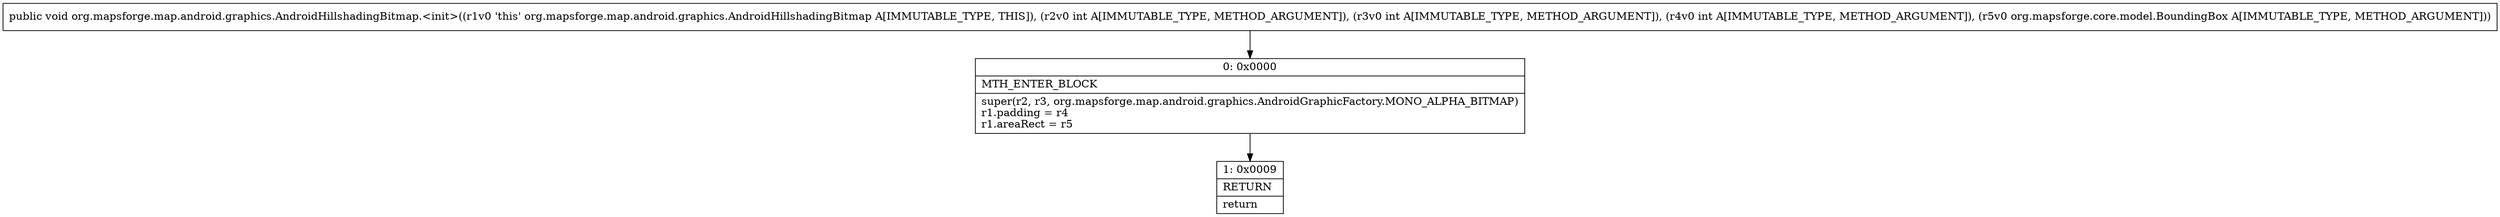 digraph "CFG fororg.mapsforge.map.android.graphics.AndroidHillshadingBitmap.\<init\>(IIILorg\/mapsforge\/core\/model\/BoundingBox;)V" {
Node_0 [shape=record,label="{0\:\ 0x0000|MTH_ENTER_BLOCK\l|super(r2, r3, org.mapsforge.map.android.graphics.AndroidGraphicFactory.MONO_ALPHA_BITMAP)\lr1.padding = r4\lr1.areaRect = r5\l}"];
Node_1 [shape=record,label="{1\:\ 0x0009|RETURN\l|return\l}"];
MethodNode[shape=record,label="{public void org.mapsforge.map.android.graphics.AndroidHillshadingBitmap.\<init\>((r1v0 'this' org.mapsforge.map.android.graphics.AndroidHillshadingBitmap A[IMMUTABLE_TYPE, THIS]), (r2v0 int A[IMMUTABLE_TYPE, METHOD_ARGUMENT]), (r3v0 int A[IMMUTABLE_TYPE, METHOD_ARGUMENT]), (r4v0 int A[IMMUTABLE_TYPE, METHOD_ARGUMENT]), (r5v0 org.mapsforge.core.model.BoundingBox A[IMMUTABLE_TYPE, METHOD_ARGUMENT])) }"];
MethodNode -> Node_0;
Node_0 -> Node_1;
}

